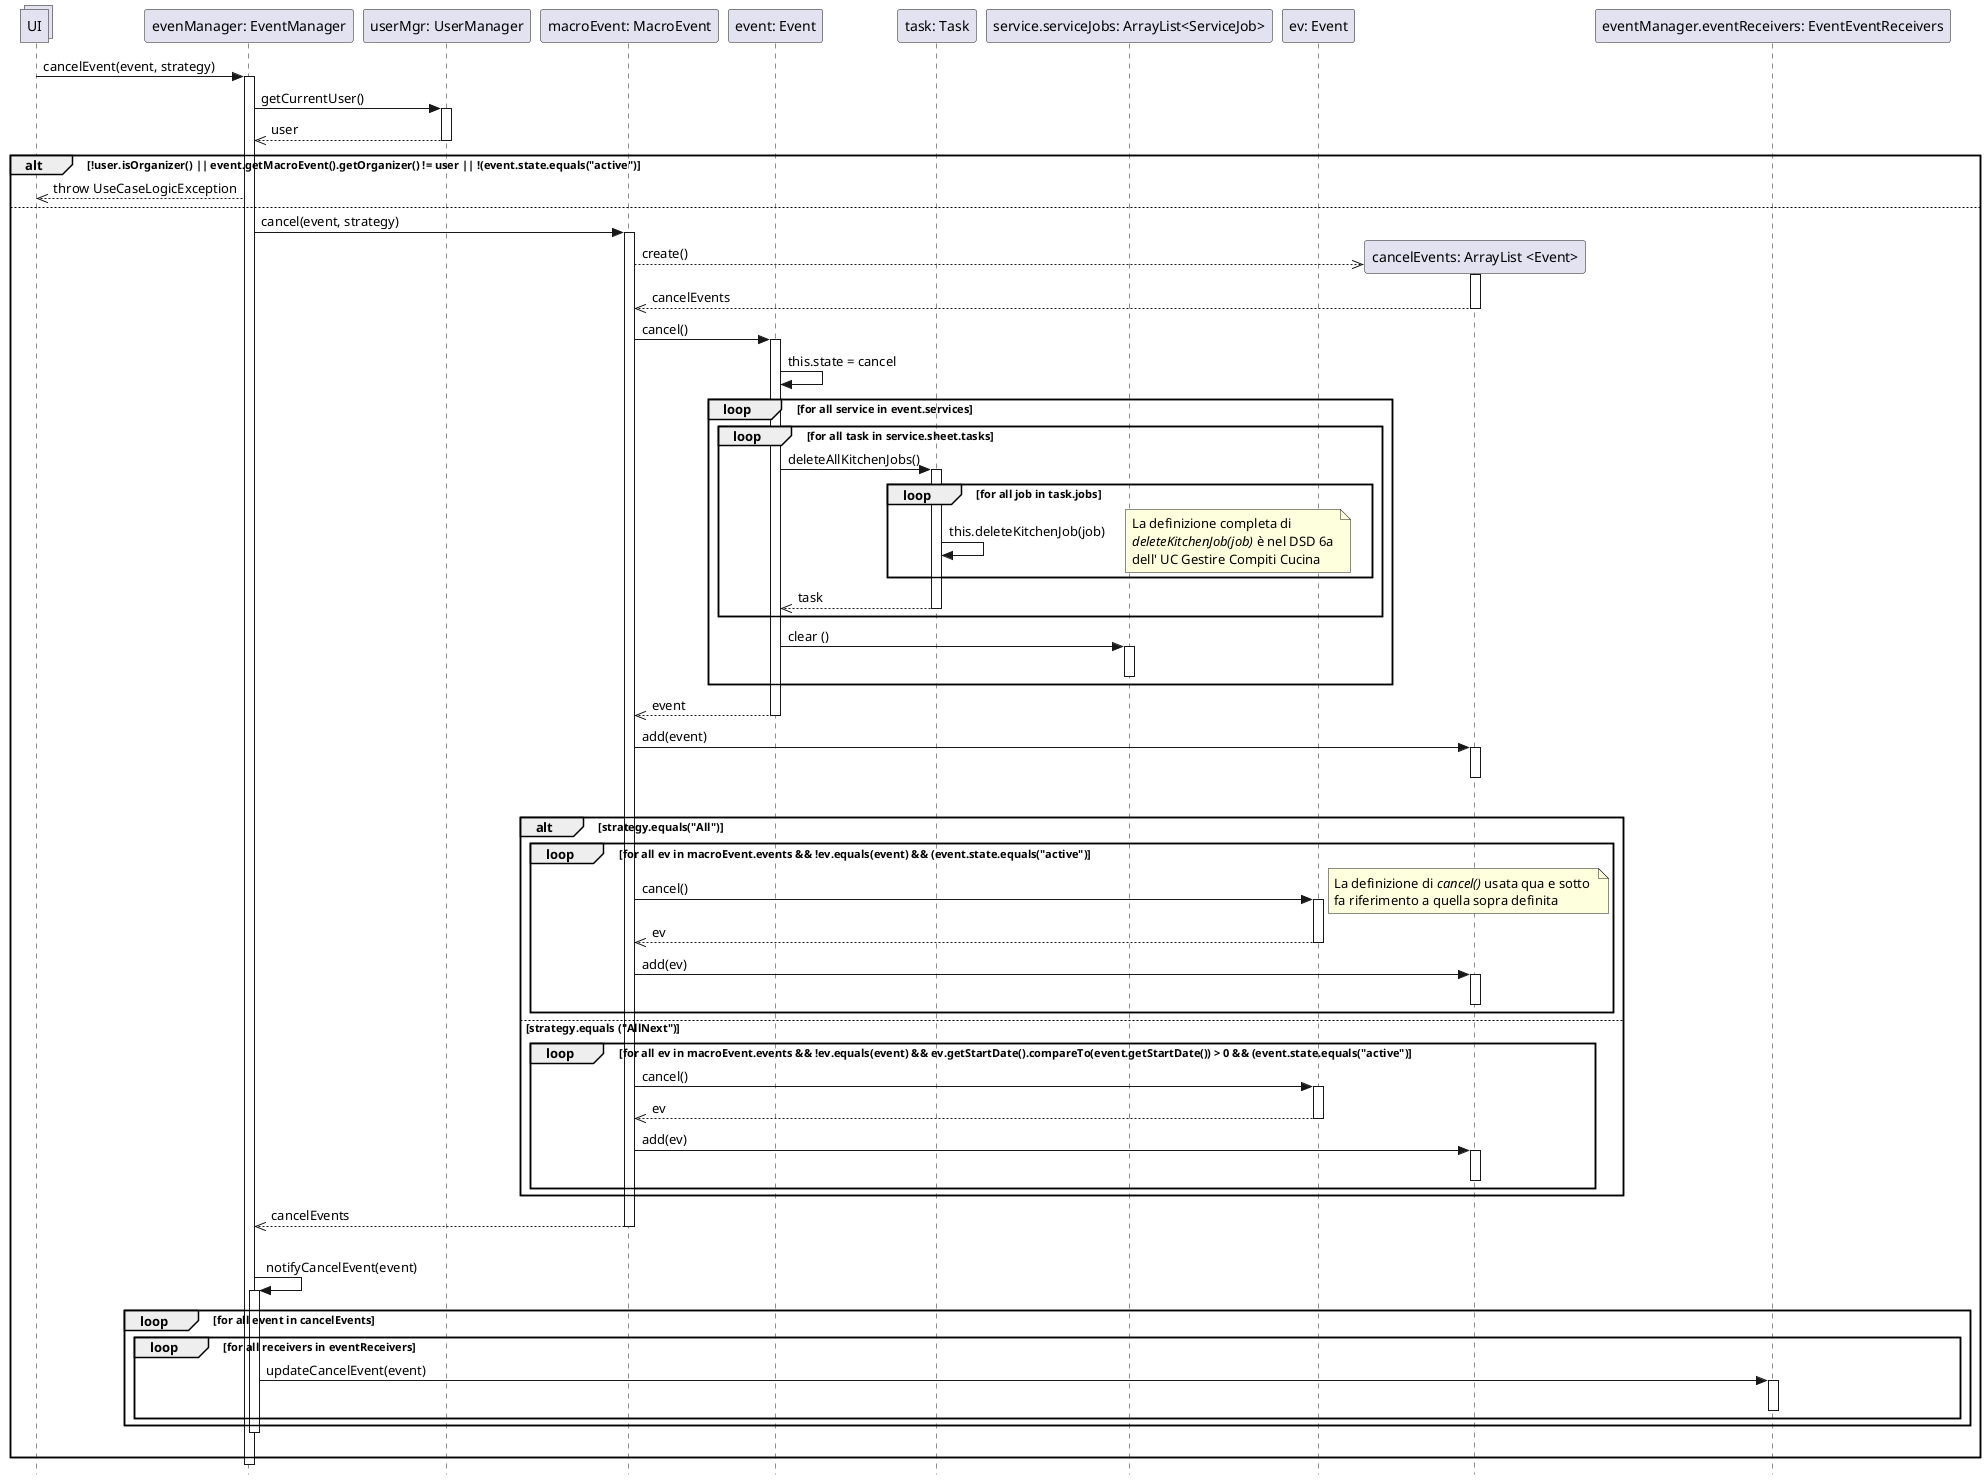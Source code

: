 @startuml
skinparam Style strictuml

collections UI
participant "evenManager: EventManager" as em
participant "userMgr: UserManager" as um
participant "macroEvent: MacroEvent" as maev
participant "event: Event" as event
participant "task: Task" as task
participant "service.serviceJobs: ArrayList<ServiceJob>" as sj
participant "ev: Event" as ev
participant "cancelEvents: ArrayList <Event>" as evcanc
participant "eventManager.eventReceivers: EventEventReceivers" as eer

UI -> em: cancelEvent(event, strategy)
activate em
    em -> um: getCurrentUser()
    activate um
        em <<-- um: user
    deactivate um

    alt !user.isOrganizer() || event.getMacroEvent().getOrganizer() != user || !(event.state.equals("active")
        UI <<-- em: throw UseCaseLogicException
    else

        em -> maev: cancel(event, strategy)
        activate maev
            maev -->> evcanc**: create()
            activate evcanc
            maev <<-- evcanc: cancelEvents
            deactivate evcanc

            maev -> event: cancel()
            activate event
            event -> event: this.state = cancel

            loop for all service in event.services
                loop for all task in service.sheet.tasks
                    event -> task: deleteAllKitchenJobs()
                    activate task
                    loop for all job in task.jobs
                        task -> task: this.deleteKitchenJob(job)
                        note right: La definizione completa di\n//deleteKitchenJob(job)// è nel DSD 6a \ndell' UC Gestire Compiti Cucina
                    end
                    event <<-- task: task
                    deactivate task

                end

                event -> sj: clear ()
                activate sj
                deactivate sj
            end
            maev <<-- event: event
            deactivate event
            maev -> evcanc: add(event)
            activate evcanc
            deactivate evcanc
            |||
            alt strategy.equals("All")
                loop for all ev in macroEvent.events && !ev.equals(event) && (event.state.equals("active")
                    maev -> ev: cancel()
                    note right: La definizione di //cancel()// usata qua e sotto \nfa riferimento a quella sopra definita
                    activate ev
                    maev <<-- ev: ev
                    deactivate ev
                    maev -> evcanc: add(ev)
                    activate evcanc
                    deactivate evcanc
                end
            else strategy.equals ("AllNext")
                loop for all ev in macroEvent.events && !ev.equals(event) && ev.getStartDate().compareTo(event.getStartDate()) > 0 && (event.state.equals("active")
                    maev -> ev: cancel()
                    activate ev
                    maev <<-- ev: ev
                    deactivate ev
                    maev -> evcanc: add(ev)
                    activate evcanc
                    deactivate evcanc
                end
            end
        em <<-- maev: cancelEvents
        deactivate maev
        |||
        em -> em: notifyCancelEvent(event)
        activate em
            loop for all event in cancelEvents
                loop for all receivers in eventReceivers
                    em -> eer: updateCancelEvent(event)
                    activate eer
                    deactivate eer
                end
            end
        deactivate em
        |||

    end
deactivate em
@enduml